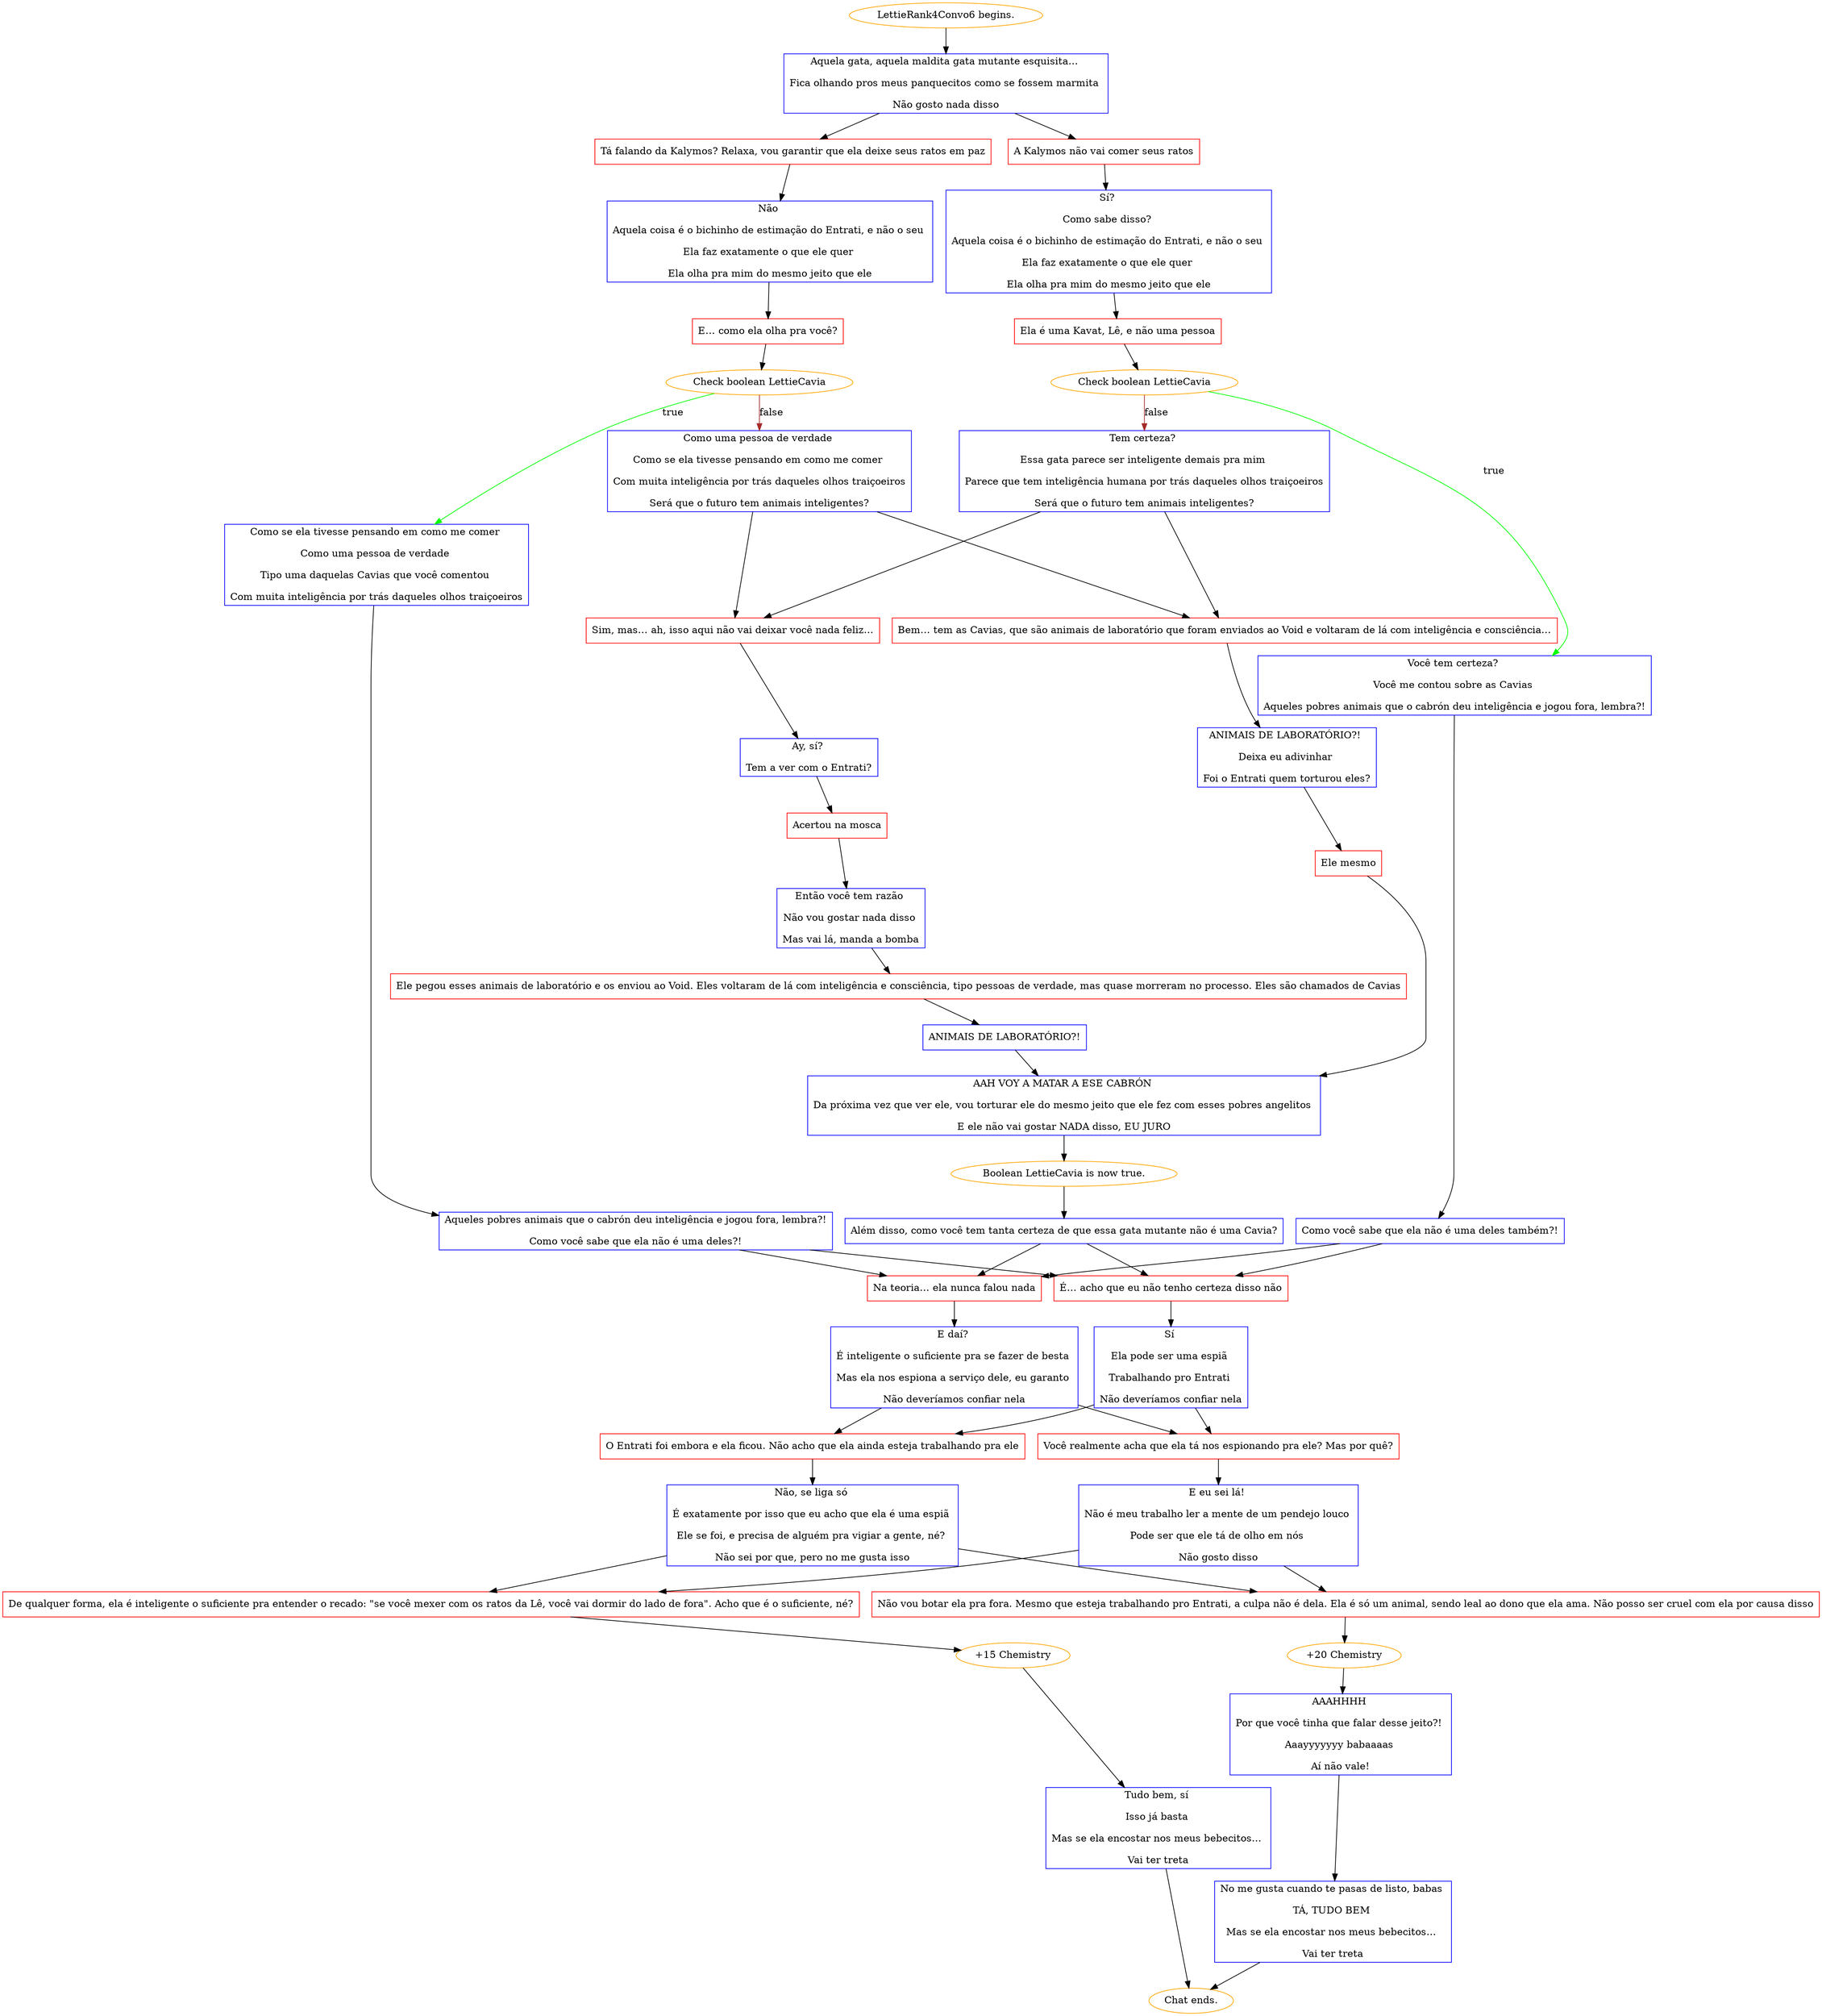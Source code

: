 digraph {
	"LettieRank4Convo6 begins." [color=orange];
		"LettieRank4Convo6 begins." -> j232677184;
	j232677184 [label="Aquela gata, aquela maldita gata mutante esquisita… 
Fica olhando pros meus panquecitos como se fossem marmita 
Não gosto nada disso",shape=box,color=blue];
		j232677184 -> j3171890050;
		j232677184 -> j1408065669;
	j3171890050 [label="Tá falando da Kalymos? Relaxa, vou garantir que ela deixe seus ratos em paz",shape=box,color=red];
		j3171890050 -> j853231189;
	j1408065669 [label="A Kalymos não vai comer seus ratos",shape=box,color=red];
		j1408065669 -> j2434913845;
	j853231189 [label="Não 
Aquela coisa é o bichinho de estimação do Entrati, e não o seu 
Ela faz exatamente o que ele quer 
Ela olha pra mim do mesmo jeito que ele",shape=box,color=blue];
		j853231189 -> j9378171;
	j2434913845 [label="Sí? 
Como sabe disso? 
Aquela coisa é o bichinho de estimação do Entrati, e não o seu 
Ela faz exatamente o que ele quer 
Ela olha pra mim do mesmo jeito que ele",shape=box,color=blue];
		j2434913845 -> j532594875;
	j9378171 [label="E… como ela olha pra você?",shape=box,color=red];
		j9378171 -> j4254769564;
	j532594875 [label="Ela é uma Kavat, Lê, e não uma pessoa",shape=box,color=red];
		j532594875 -> j4287006142;
	j4254769564 [label="Check boolean LettieCavia",color=orange];
		j4254769564 -> j2534293606 [label=true,color=green];
		j4254769564 -> j3349233551 [label=false,color=brown];
	j4287006142 [label="Check boolean LettieCavia",color=orange];
		j4287006142 -> j3754477088 [label=true,color=green];
		j4287006142 -> j3764218330 [label=false,color=brown];
	j2534293606 [label="Como se ela tivesse pensando em como me comer 
Como uma pessoa de verdade 
Tipo uma daquelas Cavias que você comentou 
Com muita inteligência por trás daqueles olhos traiçoeiros",shape=box,color=blue];
		j2534293606 -> j1218799772;
	j3349233551 [label="Como uma pessoa de verdade 
Como se ela tivesse pensando em como me comer 
Com muita inteligência por trás daqueles olhos traiçoeiros
Será que o futuro tem animais inteligentes?",shape=box,color=blue];
		j3349233551 -> j929257771;
		j3349233551 -> j2386147332;
	j3754477088 [label="Você tem certeza? 
Você me contou sobre as Cavias 
Aqueles pobres animais que o cabrón deu inteligência e jogou fora, lembra?!",shape=box,color=blue];
		j3754477088 -> j1674084961;
	j3764218330 [label="Tem certeza? 
Essa gata parece ser inteligente demais pra mim 
Parece que tem inteligência humana por trás daqueles olhos traiçoeiros
Será que o futuro tem animais inteligentes?",shape=box,color=blue];
		j3764218330 -> j929257771;
		j3764218330 -> j2386147332;
	j1218799772 [label="Aqueles pobres animais que o cabrón deu inteligência e jogou fora, lembra?!
Como você sabe que ela não é uma deles?!",shape=box,color=blue];
		j1218799772 -> j1311179157;
		j1218799772 -> j324874125;
	j929257771 [label="Bem… tem as Cavias, que são animais de laboratório que foram enviados ao Void e voltaram de lá com inteligência e consciência…",shape=box,color=red];
		j929257771 -> j3929902004;
	j2386147332 [label="Sim, mas… ah, isso aqui não vai deixar você nada feliz…",shape=box,color=red];
		j2386147332 -> j4257979055;
	j1674084961 [label="Como você sabe que ela não é uma deles também?!",shape=box,color=blue];
		j1674084961 -> j1311179157;
		j1674084961 -> j324874125;
	j1311179157 [label="Na teoria… ela nunca falou nada",shape=box,color=red];
		j1311179157 -> j2138559720;
	j324874125 [label="É… acho que eu não tenho certeza disso não",shape=box,color=red];
		j324874125 -> j396414990;
	j3929902004 [label="ANIMAIS DE LABORATÓRIO?! 
Deixa eu adivinhar 
Foi o Entrati quem torturou eles?",shape=box,color=blue];
		j3929902004 -> j803134560;
	j4257979055 [label="Ay, sí? 
Tem a ver com o Entrati?",shape=box,color=blue];
		j4257979055 -> j1836323135;
	j2138559720 [label="E daí? 
É inteligente o suficiente pra se fazer de besta 
Mas ela nos espiona a serviço dele, eu garanto 
Não deveríamos confiar nela",shape=box,color=blue];
		j2138559720 -> j1305176363;
		j2138559720 -> j2349277827;
	j396414990 [label="Sí 
Ela pode ser uma espiã 
Trabalhando pro Entrati 
Não deveríamos confiar nela",shape=box,color=blue];
		j396414990 -> j1305176363;
		j396414990 -> j2349277827;
	j803134560 [label="Ele mesmo",shape=box,color=red];
		j803134560 -> j923105988;
	j1836323135 [label="Acertou na mosca",shape=box,color=red];
		j1836323135 -> j906541591;
	j1305176363 [label="O Entrati foi embora e ela ficou. Não acho que ela ainda esteja trabalhando pra ele",shape=box,color=red];
		j1305176363 -> j2127760266;
	j2349277827 [label="Você realmente acha que ela tá nos espionando pra ele? Mas por quê?",shape=box,color=red];
		j2349277827 -> j1225241893;
	j923105988 [label="AAH VOY A MATAR A ESE CABRÓN 
Da próxima vez que ver ele, vou torturar ele do mesmo jeito que ele fez com esses pobres angelitos 
 E ele não vai gostar NADA disso, EU JURO ",shape=box,color=blue];
		j923105988 -> j2642832229;
	j906541591 [label="Então você tem razão 
Não vou gostar nada disso 
Mas vai lá, manda a bomba",shape=box,color=blue];
		j906541591 -> j3412451109;
	j2127760266 [label="Não, se liga só 
É exatamente por isso que eu acho que ela é uma espiã 
Ele se foi, e precisa de alguém pra vigiar a gente, né? 
Não sei por que, pero no me gusta isso",shape=box,color=blue];
		j2127760266 -> j1354536015;
		j2127760266 -> j1741842153;
	j1225241893 [label="E eu sei lá! 
Não é meu trabalho ler a mente de um pendejo louco 
Pode ser que ele tá de olho em nós 
Não gosto disso",shape=box,color=blue];
		j1225241893 -> j1354536015;
		j1225241893 -> j1741842153;
	j2642832229 [label="Boolean LettieCavia is now true.",color=orange];
		j2642832229 -> j2464970882;
	j3412451109 [label="Ele pegou esses animais de laboratório e os enviou ao Void. Eles voltaram de lá com inteligência e consciência, tipo pessoas de verdade, mas quase morreram no processo. Eles são chamados de Cavias",shape=box,color=red];
		j3412451109 -> j1255012061;
	j1354536015 [label="De qualquer forma, ela é inteligente o suficiente pra entender o recado: \"se você mexer com os ratos da Lê, você vai dormir do lado de fora\". Acho que é o suficiente, né?",shape=box,color=red];
		j1354536015 -> j3999197924;
	j1741842153 [label="Não vou botar ela pra fora. Mesmo que esteja trabalhando pro Entrati, a culpa não é dela. Ela é só um animal, sendo leal ao dono que ela ama. Não posso ser cruel com ela por causa disso",shape=box,color=red];
		j1741842153 -> j2862905966;
	j2464970882 [label="Além disso, como você tem tanta certeza de que essa gata mutante não é uma Cavia?",shape=box,color=blue];
		j2464970882 -> j1311179157;
		j2464970882 -> j324874125;
	j1255012061 [label="ANIMAIS DE LABORATÓRIO?!",shape=box,color=blue];
		j1255012061 -> j923105988;
	j3999197924 [label="+15 Chemistry",color=orange];
		j3999197924 -> j3930730535;
	j2862905966 [label="+20 Chemistry",color=orange];
		j2862905966 -> j4068844122;
	j3930730535 [label="Tudo bem, sí 
Isso já basta 
Mas se ela encostar nos meus bebecitos… 
Vai ter treta",shape=box,color=blue];
		j3930730535 -> "Chat ends.";
	j4068844122 [label="AAAHHHH 
Por que você tinha que falar desse jeito?! 
Aaayyyyyyy babaaaas 
Aí não vale!",shape=box,color=blue];
		j4068844122 -> j1035976280;
	"Chat ends." [color=orange];
	j1035976280 [label="No me gusta cuando te pasas de listo, babas 
TÁ, TUDO BEM 
Mas se ela encostar nos meus bebecitos… 
Vai ter treta",shape=box,color=blue];
		j1035976280 -> "Chat ends.";
}